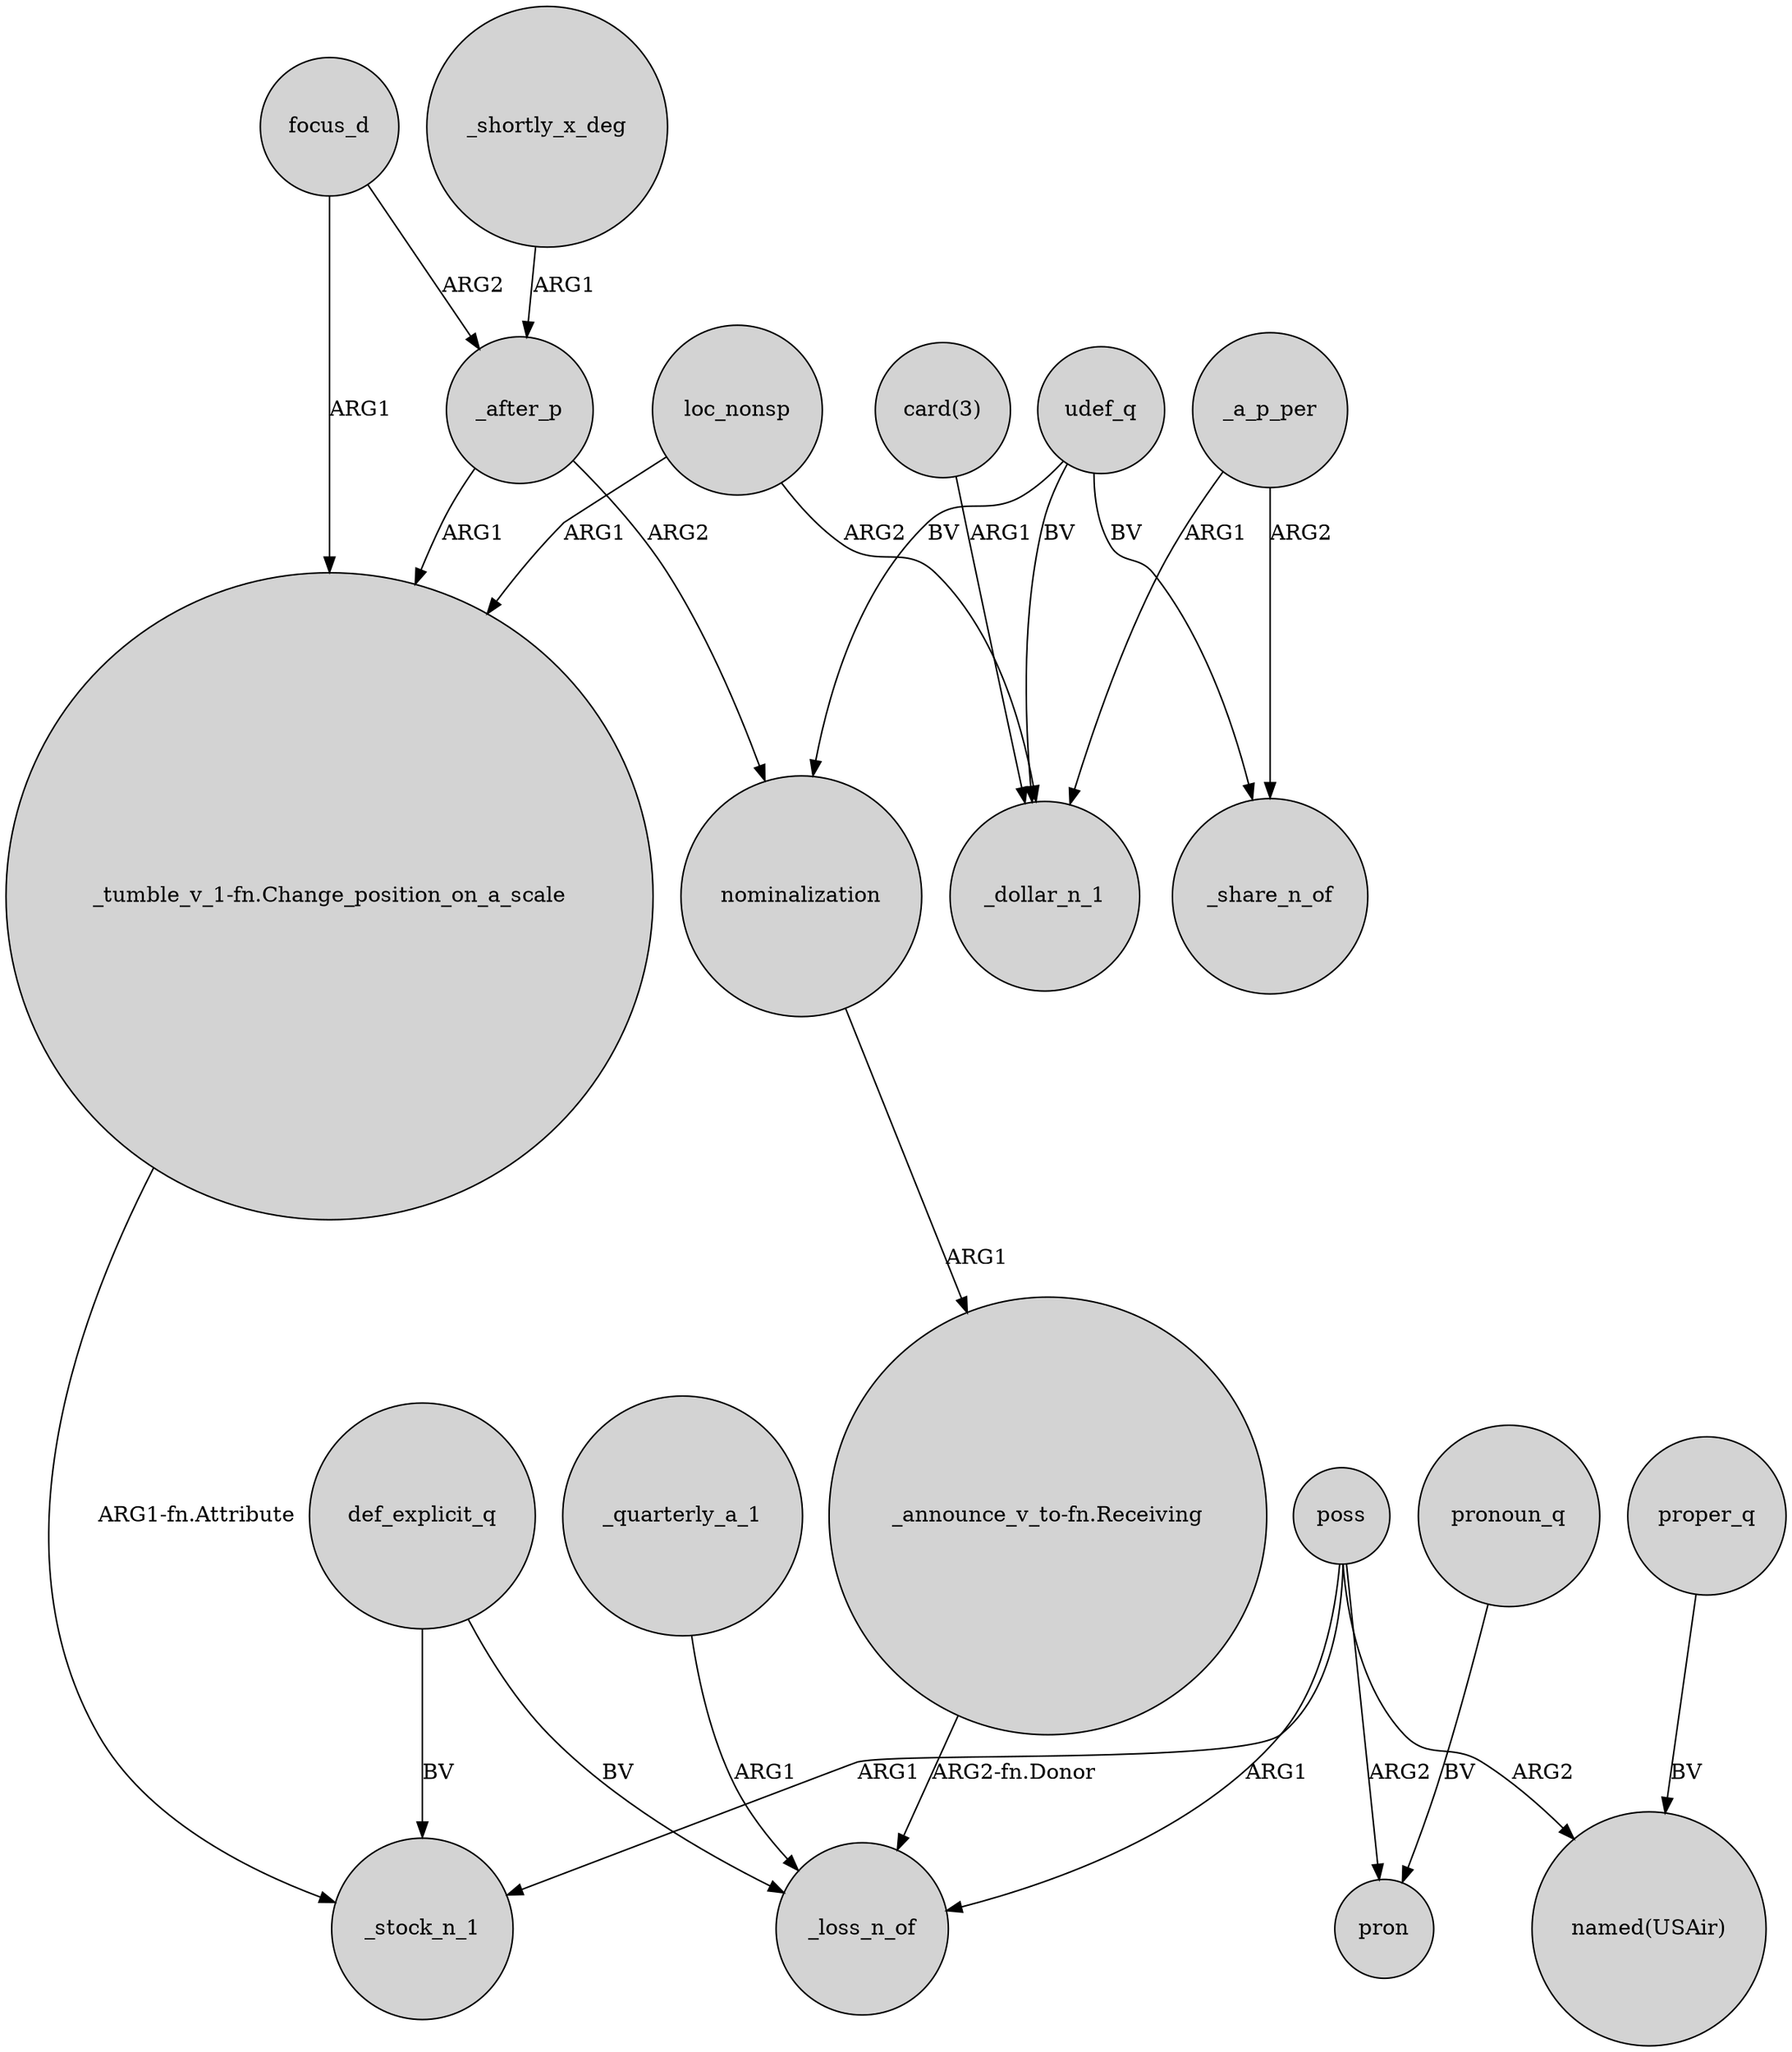 digraph {
	node [shape=circle style=filled]
	_shortly_x_deg -> _after_p [label=ARG1]
	nominalization -> "_announce_v_to-fn.Receiving" [label=ARG1]
	loc_nonsp -> _dollar_n_1 [label=ARG2]
	"card(3)" -> _dollar_n_1 [label=ARG1]
	def_explicit_q -> _loss_n_of [label=BV]
	udef_q -> nominalization [label=BV]
	focus_d -> "_tumble_v_1-fn.Change_position_on_a_scale" [label=ARG1]
	def_explicit_q -> _stock_n_1 [label=BV]
	"_announce_v_to-fn.Receiving" -> _loss_n_of [label="ARG2-fn.Donor"]
	_after_p -> "_tumble_v_1-fn.Change_position_on_a_scale" [label=ARG1]
	_after_p -> nominalization [label=ARG2]
	pronoun_q -> pron [label=BV]
	loc_nonsp -> "_tumble_v_1-fn.Change_position_on_a_scale" [label=ARG1]
	poss -> pron [label=ARG2]
	_a_p_per -> _share_n_of [label=ARG2]
	_quarterly_a_1 -> _loss_n_of [label=ARG1]
	udef_q -> _share_n_of [label=BV]
	poss -> _stock_n_1 [label=ARG1]
	udef_q -> _dollar_n_1 [label=BV]
	focus_d -> _after_p [label=ARG2]
	_a_p_per -> _dollar_n_1 [label=ARG1]
	"_tumble_v_1-fn.Change_position_on_a_scale" -> _stock_n_1 [label="ARG1-fn.Attribute"]
	proper_q -> "named(USAir)" [label=BV]
	poss -> "named(USAir)" [label=ARG2]
	poss -> _loss_n_of [label=ARG1]
}
